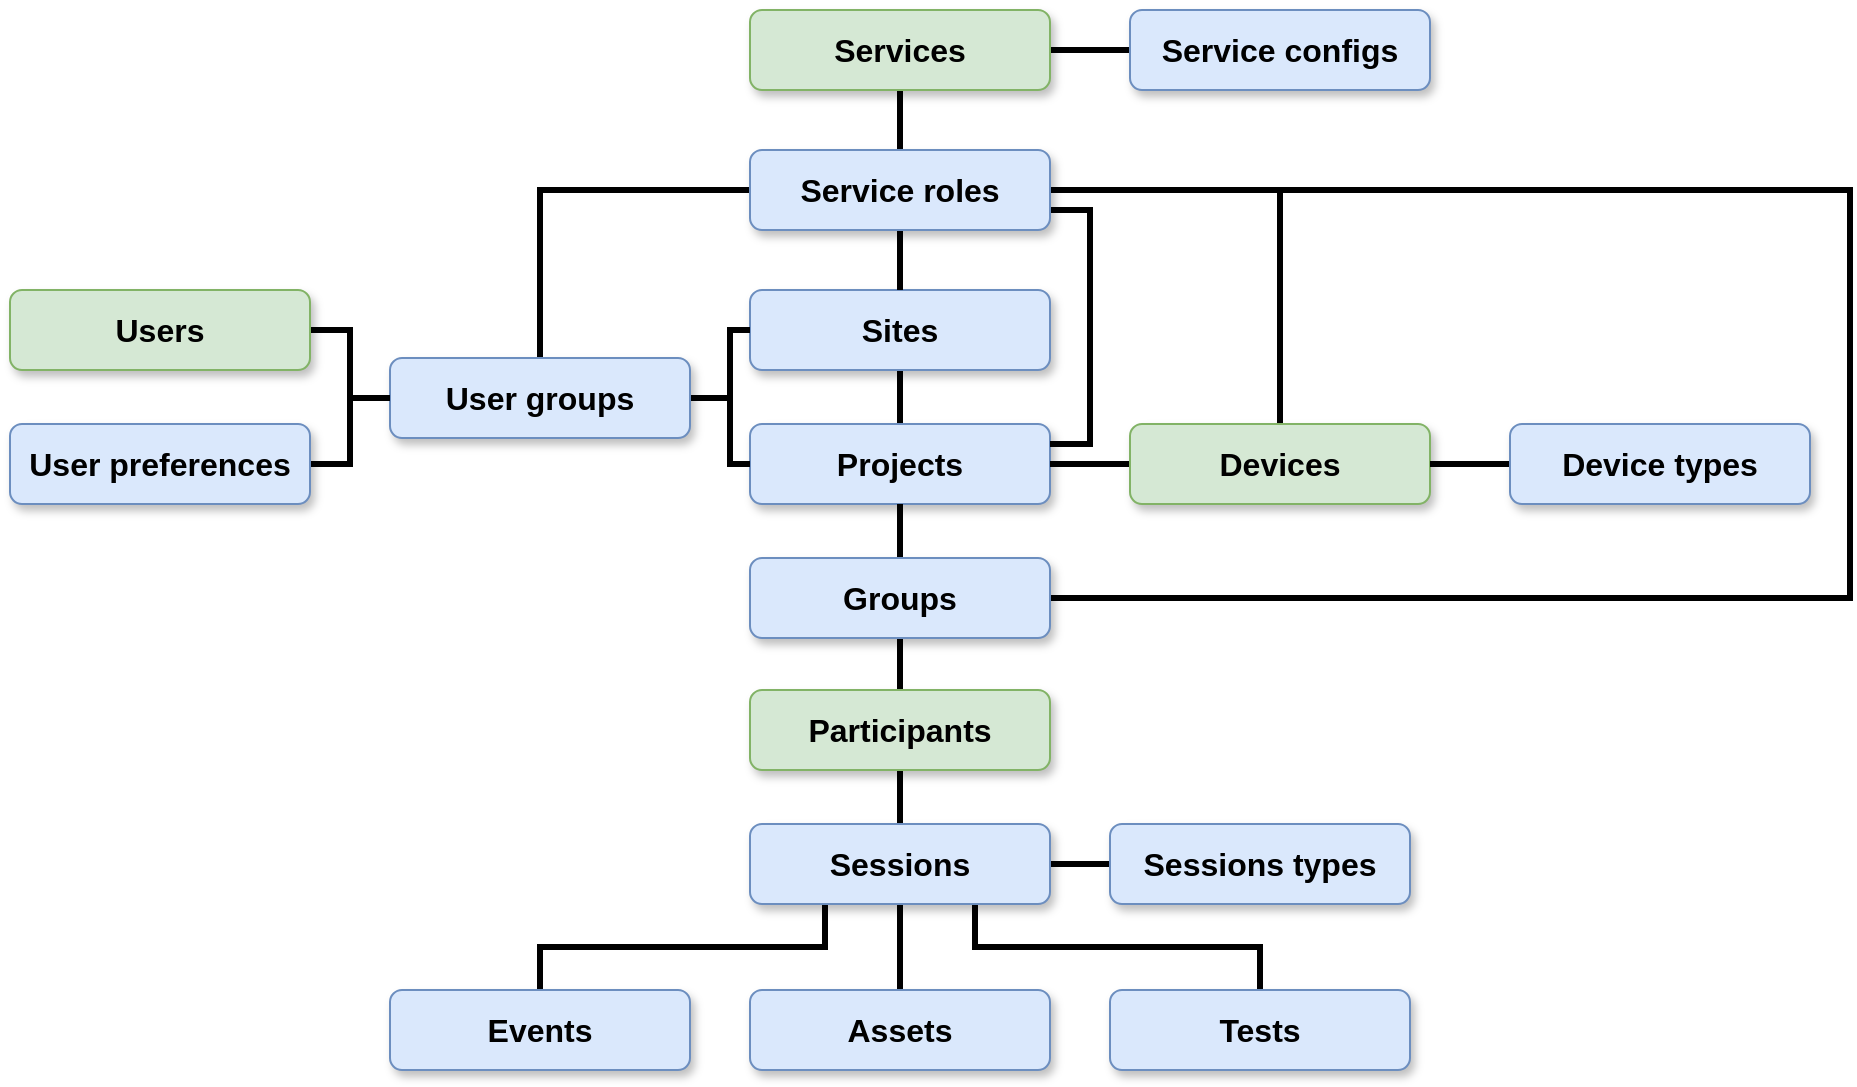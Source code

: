 <mxfile version="14.6.9" type="device"><diagram id="C5RBs43oDa-KdzZeNtuy" name="Page-1"><mxGraphModel dx="1422" dy="791" grid="1" gridSize="10" guides="1" tooltips="1" connect="1" arrows="1" fold="1" page="1" pageScale="1" pageWidth="1169" pageHeight="827" math="0" shadow="0"><root><mxCell id="WIyWlLk6GJQsqaUBKTNV-0"/><mxCell id="WIyWlLk6GJQsqaUBKTNV-1" parent="WIyWlLk6GJQsqaUBKTNV-0"/><mxCell id="WAWX7eg7w_nY87oBkQJY-30" style="edgeStyle=orthogonalEdgeStyle;rounded=0;orthogonalLoop=1;jettySize=auto;html=1;exitX=0.5;exitY=0;exitDx=0;exitDy=0;entryX=0.5;entryY=1;entryDx=0;entryDy=0;endArrow=none;endFill=0;strokeWidth=3;" edge="1" parent="WIyWlLk6GJQsqaUBKTNV-1" source="WAWX7eg7w_nY87oBkQJY-0" target="WAWX7eg7w_nY87oBkQJY-1"><mxGeometry relative="1" as="geometry"/></mxCell><mxCell id="WAWX7eg7w_nY87oBkQJY-0" value="&lt;font style=&quot;font-size: 16px&quot;&gt;&lt;b&gt;Projects&lt;/b&gt;&lt;/font&gt;" style="rounded=1;whiteSpace=wrap;html=1;fillColor=#dae8fc;strokeColor=#6c8ebf;shadow=1;" vertex="1" parent="WIyWlLk6GJQsqaUBKTNV-1"><mxGeometry x="530" y="307" width="150" height="40" as="geometry"/></mxCell><mxCell id="WAWX7eg7w_nY87oBkQJY-1" value="&lt;font style=&quot;font-size: 16px&quot;&gt;&lt;b&gt;Sites&lt;/b&gt;&lt;/font&gt;" style="rounded=1;whiteSpace=wrap;html=1;fillColor=#dae8fc;strokeColor=#6c8ebf;shadow=1;" vertex="1" parent="WIyWlLk6GJQsqaUBKTNV-1"><mxGeometry x="530" y="240" width="150" height="40" as="geometry"/></mxCell><mxCell id="WAWX7eg7w_nY87oBkQJY-33" style="edgeStyle=orthogonalEdgeStyle;rounded=0;orthogonalLoop=1;jettySize=auto;html=1;exitX=0.5;exitY=0;exitDx=0;exitDy=0;entryX=0.5;entryY=1;entryDx=0;entryDy=0;endArrow=none;endFill=0;strokeWidth=3;" edge="1" parent="WIyWlLk6GJQsqaUBKTNV-1" source="WAWX7eg7w_nY87oBkQJY-2" target="WAWX7eg7w_nY87oBkQJY-3"><mxGeometry relative="1" as="geometry"/></mxCell><mxCell id="WAWX7eg7w_nY87oBkQJY-34" style="edgeStyle=orthogonalEdgeStyle;rounded=0;orthogonalLoop=1;jettySize=auto;html=1;exitX=0.5;exitY=1;exitDx=0;exitDy=0;entryX=0.5;entryY=0;entryDx=0;entryDy=0;endArrow=none;endFill=0;strokeWidth=3;" edge="1" parent="WIyWlLk6GJQsqaUBKTNV-1" source="WAWX7eg7w_nY87oBkQJY-2" target="WAWX7eg7w_nY87oBkQJY-4"><mxGeometry relative="1" as="geometry"/></mxCell><mxCell id="WAWX7eg7w_nY87oBkQJY-2" value="&lt;font style=&quot;font-size: 16px&quot;&gt;&lt;b&gt;Participants&lt;/b&gt;&lt;/font&gt;" style="rounded=1;whiteSpace=wrap;html=1;fillColor=#d5e8d4;strokeColor=#82b366;glass=0;shadow=1;" vertex="1" parent="WIyWlLk6GJQsqaUBKTNV-1"><mxGeometry x="530" y="440" width="150" height="40" as="geometry"/></mxCell><mxCell id="WAWX7eg7w_nY87oBkQJY-23" style="edgeStyle=orthogonalEdgeStyle;rounded=0;orthogonalLoop=1;jettySize=auto;html=1;exitX=1;exitY=0.5;exitDx=0;exitDy=0;endArrow=none;endFill=0;entryX=1;entryY=0.5;entryDx=0;entryDy=0;strokeWidth=3;" edge="1" parent="WIyWlLk6GJQsqaUBKTNV-1" source="WAWX7eg7w_nY87oBkQJY-3" target="WAWX7eg7w_nY87oBkQJY-14"><mxGeometry relative="1" as="geometry"><mxPoint x="710" y="220" as="targetPoint"/><Array as="points"><mxPoint x="1080" y="394"/><mxPoint x="1080" y="190"/></Array></mxGeometry></mxCell><mxCell id="WAWX7eg7w_nY87oBkQJY-31" style="edgeStyle=orthogonalEdgeStyle;rounded=0;orthogonalLoop=1;jettySize=auto;html=1;exitX=0.5;exitY=0;exitDx=0;exitDy=0;entryX=0.5;entryY=1;entryDx=0;entryDy=0;endArrow=none;endFill=0;strokeWidth=3;" edge="1" parent="WIyWlLk6GJQsqaUBKTNV-1" source="WAWX7eg7w_nY87oBkQJY-3" target="WAWX7eg7w_nY87oBkQJY-0"><mxGeometry relative="1" as="geometry"/></mxCell><mxCell id="WAWX7eg7w_nY87oBkQJY-3" value="&lt;font style=&quot;font-size: 16px&quot;&gt;&lt;b&gt;Groups&lt;/b&gt;&lt;/font&gt;" style="rounded=1;whiteSpace=wrap;html=1;fillColor=#dae8fc;strokeColor=#6c8ebf;shadow=1;" vertex="1" parent="WIyWlLk6GJQsqaUBKTNV-1"><mxGeometry x="530" y="374" width="150" height="40" as="geometry"/></mxCell><mxCell id="WAWX7eg7w_nY87oBkQJY-35" style="edgeStyle=orthogonalEdgeStyle;rounded=0;orthogonalLoop=1;jettySize=auto;html=1;exitX=0.5;exitY=1;exitDx=0;exitDy=0;entryX=0.5;entryY=0;entryDx=0;entryDy=0;endArrow=none;endFill=0;strokeWidth=3;" edge="1" parent="WIyWlLk6GJQsqaUBKTNV-1" source="WAWX7eg7w_nY87oBkQJY-4" target="WAWX7eg7w_nY87oBkQJY-6"><mxGeometry relative="1" as="geometry"/></mxCell><mxCell id="WAWX7eg7w_nY87oBkQJY-36" style="edgeStyle=orthogonalEdgeStyle;rounded=0;orthogonalLoop=1;jettySize=auto;html=1;exitX=0.25;exitY=1;exitDx=0;exitDy=0;entryX=0.5;entryY=0;entryDx=0;entryDy=0;endArrow=none;endFill=0;strokeWidth=3;" edge="1" parent="WIyWlLk6GJQsqaUBKTNV-1" source="WAWX7eg7w_nY87oBkQJY-4" target="WAWX7eg7w_nY87oBkQJY-5"><mxGeometry relative="1" as="geometry"/></mxCell><mxCell id="WAWX7eg7w_nY87oBkQJY-37" style="edgeStyle=orthogonalEdgeStyle;rounded=0;orthogonalLoop=1;jettySize=auto;html=1;exitX=0.75;exitY=1;exitDx=0;exitDy=0;entryX=0.5;entryY=0;entryDx=0;entryDy=0;endArrow=none;endFill=0;strokeWidth=3;" edge="1" parent="WIyWlLk6GJQsqaUBKTNV-1" source="WAWX7eg7w_nY87oBkQJY-4" target="WAWX7eg7w_nY87oBkQJY-7"><mxGeometry relative="1" as="geometry"/></mxCell><mxCell id="WAWX7eg7w_nY87oBkQJY-38" style="edgeStyle=orthogonalEdgeStyle;rounded=0;orthogonalLoop=1;jettySize=auto;html=1;exitX=1;exitY=0.5;exitDx=0;exitDy=0;entryX=0;entryY=0.5;entryDx=0;entryDy=0;endArrow=none;endFill=0;strokeWidth=3;" edge="1" parent="WIyWlLk6GJQsqaUBKTNV-1" source="WAWX7eg7w_nY87oBkQJY-4" target="WAWX7eg7w_nY87oBkQJY-15"><mxGeometry relative="1" as="geometry"/></mxCell><mxCell id="WAWX7eg7w_nY87oBkQJY-4" value="&lt;font style=&quot;font-size: 16px&quot;&gt;&lt;b&gt;Sessions&lt;/b&gt;&lt;/font&gt;" style="rounded=1;whiteSpace=wrap;html=1;fillColor=#dae8fc;strokeColor=#6c8ebf;shadow=1;" vertex="1" parent="WIyWlLk6GJQsqaUBKTNV-1"><mxGeometry x="530" y="507" width="150" height="40" as="geometry"/></mxCell><mxCell id="WAWX7eg7w_nY87oBkQJY-5" value="&lt;font style=&quot;font-size: 16px&quot;&gt;&lt;b&gt;Events&lt;/b&gt;&lt;/font&gt;" style="rounded=1;whiteSpace=wrap;html=1;fillColor=#dae8fc;strokeColor=#6c8ebf;shadow=1;" vertex="1" parent="WIyWlLk6GJQsqaUBKTNV-1"><mxGeometry x="350" y="590" width="150" height="40" as="geometry"/></mxCell><mxCell id="WAWX7eg7w_nY87oBkQJY-6" value="&lt;font style=&quot;font-size: 16px&quot;&gt;&lt;b&gt;Assets&lt;/b&gt;&lt;/font&gt;" style="rounded=1;whiteSpace=wrap;html=1;fillColor=#dae8fc;strokeColor=#6c8ebf;shadow=1;" vertex="1" parent="WIyWlLk6GJQsqaUBKTNV-1"><mxGeometry x="530" y="590" width="150" height="40" as="geometry"/></mxCell><mxCell id="WAWX7eg7w_nY87oBkQJY-7" value="&lt;font style=&quot;font-size: 16px&quot;&gt;&lt;b&gt;Tests&lt;/b&gt;&lt;/font&gt;" style="rounded=1;whiteSpace=wrap;html=1;fillColor=#dae8fc;strokeColor=#6c8ebf;shadow=1;" vertex="1" parent="WIyWlLk6GJQsqaUBKTNV-1"><mxGeometry x="710" y="590" width="150" height="40" as="geometry"/></mxCell><mxCell id="WAWX7eg7w_nY87oBkQJY-17" style="edgeStyle=orthogonalEdgeStyle;rounded=0;orthogonalLoop=1;jettySize=auto;html=1;exitX=1;exitY=0.5;exitDx=0;exitDy=0;entryX=0;entryY=0.5;entryDx=0;entryDy=0;endArrow=none;endFill=0;strokeWidth=3;" edge="1" parent="WIyWlLk6GJQsqaUBKTNV-1" source="WAWX7eg7w_nY87oBkQJY-8" target="WAWX7eg7w_nY87oBkQJY-9"><mxGeometry relative="1" as="geometry"/></mxCell><mxCell id="WAWX7eg7w_nY87oBkQJY-8" value="&lt;font style=&quot;font-size: 16px&quot;&gt;&lt;b&gt;Users&lt;/b&gt;&lt;/font&gt;" style="rounded=1;whiteSpace=wrap;html=1;fillColor=#d5e8d4;strokeColor=#82b366;shadow=1;" vertex="1" parent="WIyWlLk6GJQsqaUBKTNV-1"><mxGeometry x="160" y="240" width="150" height="40" as="geometry"/></mxCell><mxCell id="WAWX7eg7w_nY87oBkQJY-19" style="edgeStyle=orthogonalEdgeStyle;rounded=0;orthogonalLoop=1;jettySize=auto;html=1;exitX=1;exitY=0.5;exitDx=0;exitDy=0;entryX=0;entryY=0.5;entryDx=0;entryDy=0;endArrow=none;endFill=0;strokeWidth=3;" edge="1" parent="WIyWlLk6GJQsqaUBKTNV-1" source="WAWX7eg7w_nY87oBkQJY-9" target="WAWX7eg7w_nY87oBkQJY-1"><mxGeometry relative="1" as="geometry"/></mxCell><mxCell id="WAWX7eg7w_nY87oBkQJY-20" style="edgeStyle=orthogonalEdgeStyle;rounded=0;orthogonalLoop=1;jettySize=auto;html=1;exitX=1;exitY=0.5;exitDx=0;exitDy=0;entryX=0;entryY=0.5;entryDx=0;entryDy=0;endArrow=none;endFill=0;strokeWidth=3;" edge="1" parent="WIyWlLk6GJQsqaUBKTNV-1" source="WAWX7eg7w_nY87oBkQJY-9" target="WAWX7eg7w_nY87oBkQJY-0"><mxGeometry relative="1" as="geometry"/></mxCell><mxCell id="WAWX7eg7w_nY87oBkQJY-21" style="edgeStyle=orthogonalEdgeStyle;rounded=0;orthogonalLoop=1;jettySize=auto;html=1;exitX=0.5;exitY=0;exitDx=0;exitDy=0;entryX=0;entryY=0.5;entryDx=0;entryDy=0;endArrow=none;endFill=0;strokeWidth=3;" edge="1" parent="WIyWlLk6GJQsqaUBKTNV-1" source="WAWX7eg7w_nY87oBkQJY-9" target="WAWX7eg7w_nY87oBkQJY-14"><mxGeometry relative="1" as="geometry"/></mxCell><mxCell id="WAWX7eg7w_nY87oBkQJY-9" value="&lt;font style=&quot;font-size: 16px&quot;&gt;&lt;b&gt;User groups&lt;/b&gt;&lt;/font&gt;" style="rounded=1;whiteSpace=wrap;html=1;fillColor=#dae8fc;strokeColor=#6c8ebf;shadow=1;" vertex="1" parent="WIyWlLk6GJQsqaUBKTNV-1"><mxGeometry x="350" y="274" width="150" height="40" as="geometry"/></mxCell><mxCell id="WAWX7eg7w_nY87oBkQJY-22" style="edgeStyle=orthogonalEdgeStyle;rounded=0;orthogonalLoop=1;jettySize=auto;html=1;exitX=0.5;exitY=0;exitDx=0;exitDy=0;entryX=1;entryY=0.5;entryDx=0;entryDy=0;endArrow=none;endFill=0;strokeWidth=3;" edge="1" parent="WIyWlLk6GJQsqaUBKTNV-1" source="WAWX7eg7w_nY87oBkQJY-10" target="WAWX7eg7w_nY87oBkQJY-14"><mxGeometry relative="1" as="geometry"/></mxCell><mxCell id="WAWX7eg7w_nY87oBkQJY-27" style="edgeStyle=orthogonalEdgeStyle;rounded=0;orthogonalLoop=1;jettySize=auto;html=1;exitX=0;exitY=0.5;exitDx=0;exitDy=0;entryX=1;entryY=0.5;entryDx=0;entryDy=0;endArrow=none;endFill=0;strokeWidth=3;" edge="1" parent="WIyWlLk6GJQsqaUBKTNV-1" source="WAWX7eg7w_nY87oBkQJY-10" target="WAWX7eg7w_nY87oBkQJY-0"><mxGeometry relative="1" as="geometry"/></mxCell><mxCell id="WAWX7eg7w_nY87oBkQJY-10" value="&lt;font style=&quot;font-size: 16px&quot;&gt;&lt;b&gt;Devices&lt;/b&gt;&lt;/font&gt;" style="rounded=1;whiteSpace=wrap;html=1;fillColor=#d5e8d4;strokeColor=#82b366;shadow=1;" vertex="1" parent="WIyWlLk6GJQsqaUBKTNV-1"><mxGeometry x="720" y="307" width="150" height="40" as="geometry"/></mxCell><mxCell id="WAWX7eg7w_nY87oBkQJY-18" style="edgeStyle=orthogonalEdgeStyle;rounded=0;orthogonalLoop=1;jettySize=auto;html=1;exitX=1;exitY=0.5;exitDx=0;exitDy=0;entryX=0;entryY=0.5;entryDx=0;entryDy=0;endArrow=none;endFill=0;strokeWidth=3;" edge="1" parent="WIyWlLk6GJQsqaUBKTNV-1" source="WAWX7eg7w_nY87oBkQJY-11" target="WAWX7eg7w_nY87oBkQJY-9"><mxGeometry relative="1" as="geometry"/></mxCell><mxCell id="WAWX7eg7w_nY87oBkQJY-11" value="&lt;font style=&quot;font-size: 16px&quot;&gt;&lt;b&gt;User preferences&lt;br&gt;&lt;/b&gt;&lt;/font&gt;" style="rounded=1;whiteSpace=wrap;html=1;fillColor=#dae8fc;strokeColor=#6c8ebf;shadow=1;" vertex="1" parent="WIyWlLk6GJQsqaUBKTNV-1"><mxGeometry x="160" y="307" width="150" height="40" as="geometry"/></mxCell><mxCell id="WAWX7eg7w_nY87oBkQJY-24" style="edgeStyle=orthogonalEdgeStyle;rounded=0;orthogonalLoop=1;jettySize=auto;html=1;exitX=0.5;exitY=1;exitDx=0;exitDy=0;entryX=0.5;entryY=0;entryDx=0;entryDy=0;endArrow=none;endFill=0;strokeWidth=3;" edge="1" parent="WIyWlLk6GJQsqaUBKTNV-1" source="WAWX7eg7w_nY87oBkQJY-12" target="WAWX7eg7w_nY87oBkQJY-14"><mxGeometry relative="1" as="geometry"/></mxCell><mxCell id="WAWX7eg7w_nY87oBkQJY-25" style="edgeStyle=orthogonalEdgeStyle;rounded=0;orthogonalLoop=1;jettySize=auto;html=1;exitX=1;exitY=0.5;exitDx=0;exitDy=0;entryX=0;entryY=0.5;entryDx=0;entryDy=0;endArrow=none;endFill=0;strokeWidth=3;" edge="1" parent="WIyWlLk6GJQsqaUBKTNV-1" source="WAWX7eg7w_nY87oBkQJY-12" target="WAWX7eg7w_nY87oBkQJY-13"><mxGeometry relative="1" as="geometry"/></mxCell><mxCell id="WAWX7eg7w_nY87oBkQJY-12" value="&lt;font style=&quot;font-size: 16px&quot;&gt;&lt;b&gt;Services&lt;/b&gt;&lt;/font&gt;" style="rounded=1;whiteSpace=wrap;html=1;fillColor=#d5e8d4;strokeColor=#82b366;shadow=1;" vertex="1" parent="WIyWlLk6GJQsqaUBKTNV-1"><mxGeometry x="530" y="100" width="150" height="40" as="geometry"/></mxCell><mxCell id="WAWX7eg7w_nY87oBkQJY-13" value="&lt;font style=&quot;font-size: 16px&quot;&gt;&lt;b&gt;Service configs&lt;br&gt;&lt;/b&gt;&lt;/font&gt;" style="rounded=1;whiteSpace=wrap;html=1;fillColor=#dae8fc;strokeColor=#6c8ebf;shadow=1;" vertex="1" parent="WIyWlLk6GJQsqaUBKTNV-1"><mxGeometry x="720" y="100" width="150" height="40" as="geometry"/></mxCell><mxCell id="WAWX7eg7w_nY87oBkQJY-28" style="edgeStyle=orthogonalEdgeStyle;rounded=0;orthogonalLoop=1;jettySize=auto;html=1;exitX=0.5;exitY=1;exitDx=0;exitDy=0;entryX=0.5;entryY=0;entryDx=0;entryDy=0;endArrow=none;endFill=0;strokeWidth=3;" edge="1" parent="WIyWlLk6GJQsqaUBKTNV-1" source="WAWX7eg7w_nY87oBkQJY-14" target="WAWX7eg7w_nY87oBkQJY-1"><mxGeometry relative="1" as="geometry"/></mxCell><mxCell id="WAWX7eg7w_nY87oBkQJY-29" style="edgeStyle=orthogonalEdgeStyle;rounded=0;orthogonalLoop=1;jettySize=auto;html=1;exitX=1;exitY=0.75;exitDx=0;exitDy=0;entryX=1;entryY=0.25;entryDx=0;entryDy=0;endArrow=none;endFill=0;strokeWidth=3;" edge="1" parent="WIyWlLk6GJQsqaUBKTNV-1" source="WAWX7eg7w_nY87oBkQJY-14" target="WAWX7eg7w_nY87oBkQJY-0"><mxGeometry relative="1" as="geometry"/></mxCell><mxCell id="WAWX7eg7w_nY87oBkQJY-14" value="&lt;font style=&quot;font-size: 16px&quot;&gt;&lt;b&gt;Service roles&lt;br&gt;&lt;/b&gt;&lt;/font&gt;" style="rounded=1;whiteSpace=wrap;html=1;fillColor=#dae8fc;strokeColor=#6c8ebf;shadow=1;" vertex="1" parent="WIyWlLk6GJQsqaUBKTNV-1"><mxGeometry x="530" y="170" width="150" height="40" as="geometry"/></mxCell><mxCell id="WAWX7eg7w_nY87oBkQJY-15" value="&lt;font style=&quot;font-size: 16px&quot;&gt;&lt;b&gt;Sessions types&lt;br&gt;&lt;/b&gt;&lt;/font&gt;" style="rounded=1;whiteSpace=wrap;html=1;fillColor=#dae8fc;strokeColor=#6c8ebf;shadow=1;" vertex="1" parent="WIyWlLk6GJQsqaUBKTNV-1"><mxGeometry x="710" y="507" width="150" height="40" as="geometry"/></mxCell><mxCell id="WAWX7eg7w_nY87oBkQJY-26" style="edgeStyle=orthogonalEdgeStyle;rounded=0;orthogonalLoop=1;jettySize=auto;html=1;exitX=0;exitY=0.5;exitDx=0;exitDy=0;entryX=1;entryY=0.5;entryDx=0;entryDy=0;endArrow=none;endFill=0;strokeWidth=3;" edge="1" parent="WIyWlLk6GJQsqaUBKTNV-1" source="WAWX7eg7w_nY87oBkQJY-16" target="WAWX7eg7w_nY87oBkQJY-10"><mxGeometry relative="1" as="geometry"/></mxCell><mxCell id="WAWX7eg7w_nY87oBkQJY-16" value="&lt;font style=&quot;font-size: 16px&quot;&gt;&lt;b&gt;Device types&lt;br&gt;&lt;/b&gt;&lt;/font&gt;" style="rounded=1;whiteSpace=wrap;html=1;fillColor=#dae8fc;strokeColor=#6c8ebf;shadow=1;" vertex="1" parent="WIyWlLk6GJQsqaUBKTNV-1"><mxGeometry x="910" y="307" width="150" height="40" as="geometry"/></mxCell></root></mxGraphModel></diagram></mxfile>